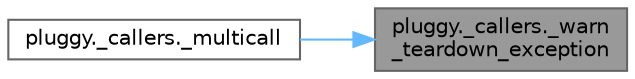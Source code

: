 digraph "pluggy._callers._warn_teardown_exception"
{
 // LATEX_PDF_SIZE
  bgcolor="transparent";
  edge [fontname=Helvetica,fontsize=10,labelfontname=Helvetica,labelfontsize=10];
  node [fontname=Helvetica,fontsize=10,shape=box,height=0.2,width=0.4];
  rankdir="RL";
  Node1 [id="Node000001",label="pluggy._callers._warn\l_teardown_exception",height=0.2,width=0.4,color="gray40", fillcolor="grey60", style="filled", fontcolor="black",tooltip=" "];
  Node1 -> Node2 [id="edge1_Node000001_Node000002",dir="back",color="steelblue1",style="solid",tooltip=" "];
  Node2 [id="Node000002",label="pluggy._callers._multicall",height=0.2,width=0.4,color="grey40", fillcolor="white", style="filled",URL="$namespacepluggy_1_1__callers.html#af075367b7bb246aa42ed111e7ac32fd0",tooltip=" "];
}
